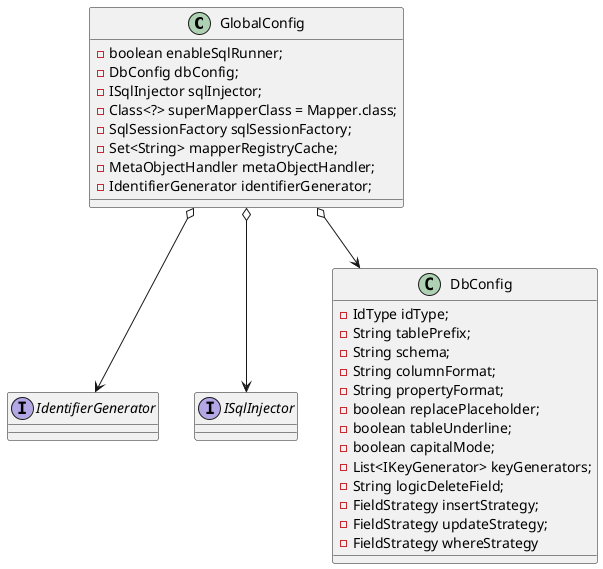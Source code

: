 @startuml
'https://plantuml.com/class-diagram


class GlobalConfig {
    - boolean enableSqlRunner;
    - DbConfig dbConfig;
    - ISqlInjector sqlInjector;
    - Class<?> superMapperClass = Mapper.class;
    - SqlSessionFactory sqlSessionFactory;
    - Set<String> mapperRegistryCache;
    - MetaObjectHandler metaObjectHandler;
    - IdentifierGenerator identifierGenerator;
}

interface IdentifierGenerator
GlobalConfig o--> IdentifierGenerator
interface ISqlInjector
GlobalConfig o--> ISqlInjector

GlobalConfig o--> DbConfig
class DbConfig {
        - IdType idType;
        - String tablePrefix;
        - String schema;
        - String columnFormat;
        - String propertyFormat;
        - boolean replacePlaceholder;
        - boolean tableUnderline;
        - boolean capitalMode;
        - List<IKeyGenerator> keyGenerators;
        - String logicDeleteField;
        - FieldStrategy insertStrategy;
        - FieldStrategy updateStrategy;
        - FieldStrategy whereStrategy
     }

@enduml